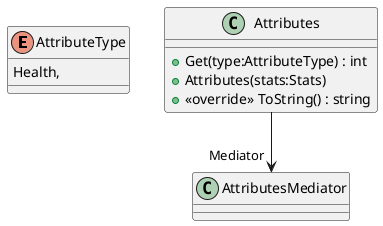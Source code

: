 @startuml
enum AttributeType {
    Health,
}
class Attributes {
    + Get(type:AttributeType) : int
    + Attributes(stats:Stats)
    + <<override>> ToString() : string
}
Attributes --> "Mediator" AttributesMediator
@enduml
